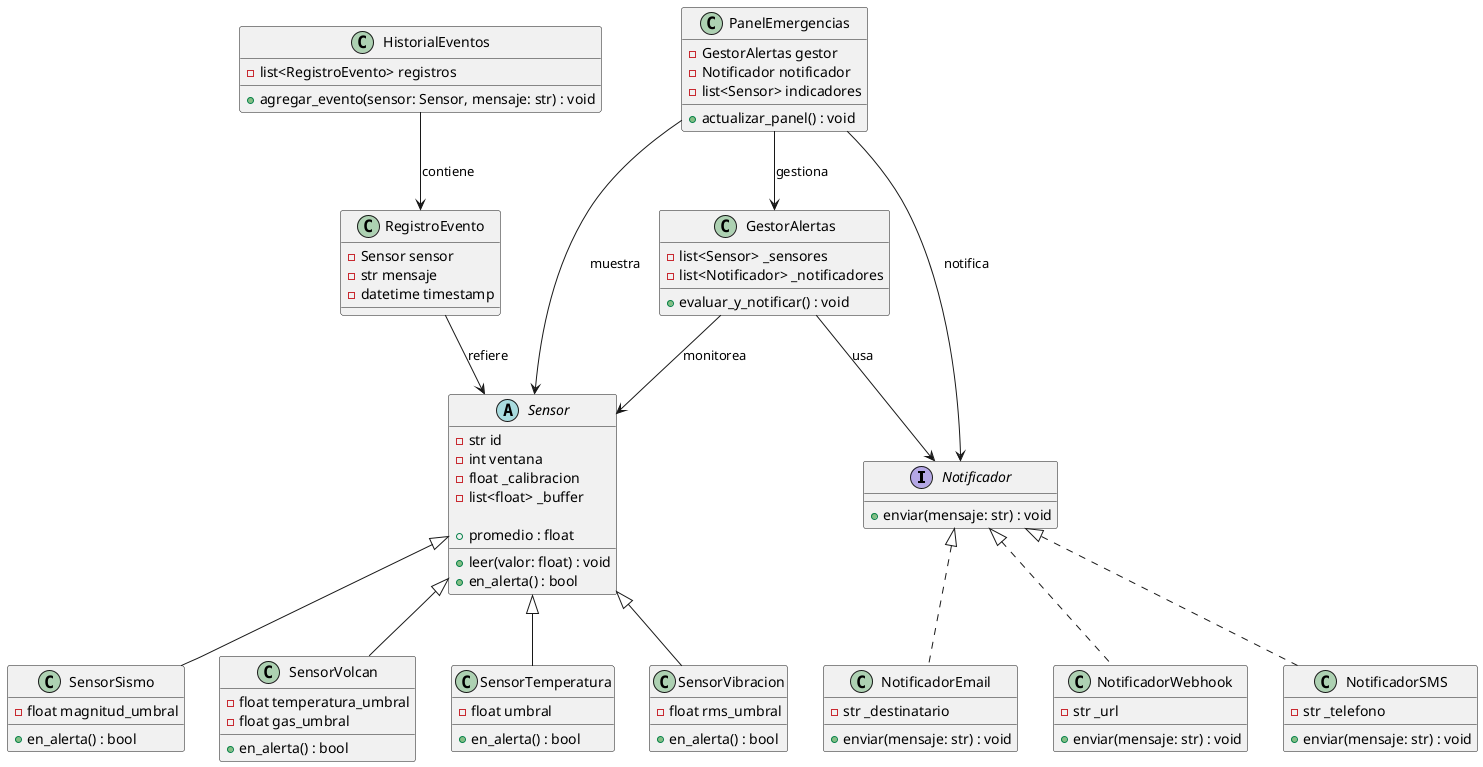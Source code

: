 @startuml T01_4Pilares

interface Notificador {
    + enviar(mensaje: str) : void
}

class NotificadorEmail {
    - str _destinatario
    + enviar(mensaje: str) : void
}
class NotificadorWebhook {
    - str _url
    + enviar(mensaje: str) : void
}
class NotificadorSMS {
    - str _telefono
    + enviar(mensaje: str) : void
}

Notificador <|.. NotificadorEmail
Notificador <|.. NotificadorWebhook
Notificador <|.. NotificadorSMS

abstract class Sensor {
    - str id
    - int ventana
    - float _calibracion
    - list<float> _buffer

    + leer(valor: float) : void
    + promedio : float
    + en_alerta() : bool
}
class SensorTemperatura {
    - float umbral
    + en_alerta() : bool
}
class SensorVibracion {
    - float rms_umbral
    + en_alerta() : bool
}
class SensorSismo {
    - float magnitud_umbral
    + en_alerta() : bool
}
class SensorVolcan {
    - float temperatura_umbral
    - float gas_umbral
    + en_alerta() : bool
}

Sensor <|-- SensorTemperatura
Sensor <|-- SensorVibracion
Sensor <|-- SensorSismo
Sensor <|-- SensorVolcan

class GestorAlertas {
    - list<Sensor> _sensores
    - list<Notificador> _notificadores

    + evaluar_y_notificar() : void
}

class PanelEmergencias {
    - GestorAlertas gestor
    - Notificador notificador
    - list<Sensor> indicadores

    + actualizar_panel() : void
}

class RegistroEvento {
    - Sensor sensor
    - str mensaje
    - datetime timestamp
}

class HistorialEventos {
    - list<RegistroEvento> registros
    + agregar_evento(sensor: Sensor, mensaje: str) : void
}

GestorAlertas --> Sensor : monitorea
GestorAlertas --> Notificador : usa
PanelEmergencias --> GestorAlertas : gestiona
PanelEmergencias --> Sensor : muestra
PanelEmergencias --> Notificador : notifica
HistorialEventos --> RegistroEvento : contiene
RegistroEvento --> Sensor : refiere

@enduml
